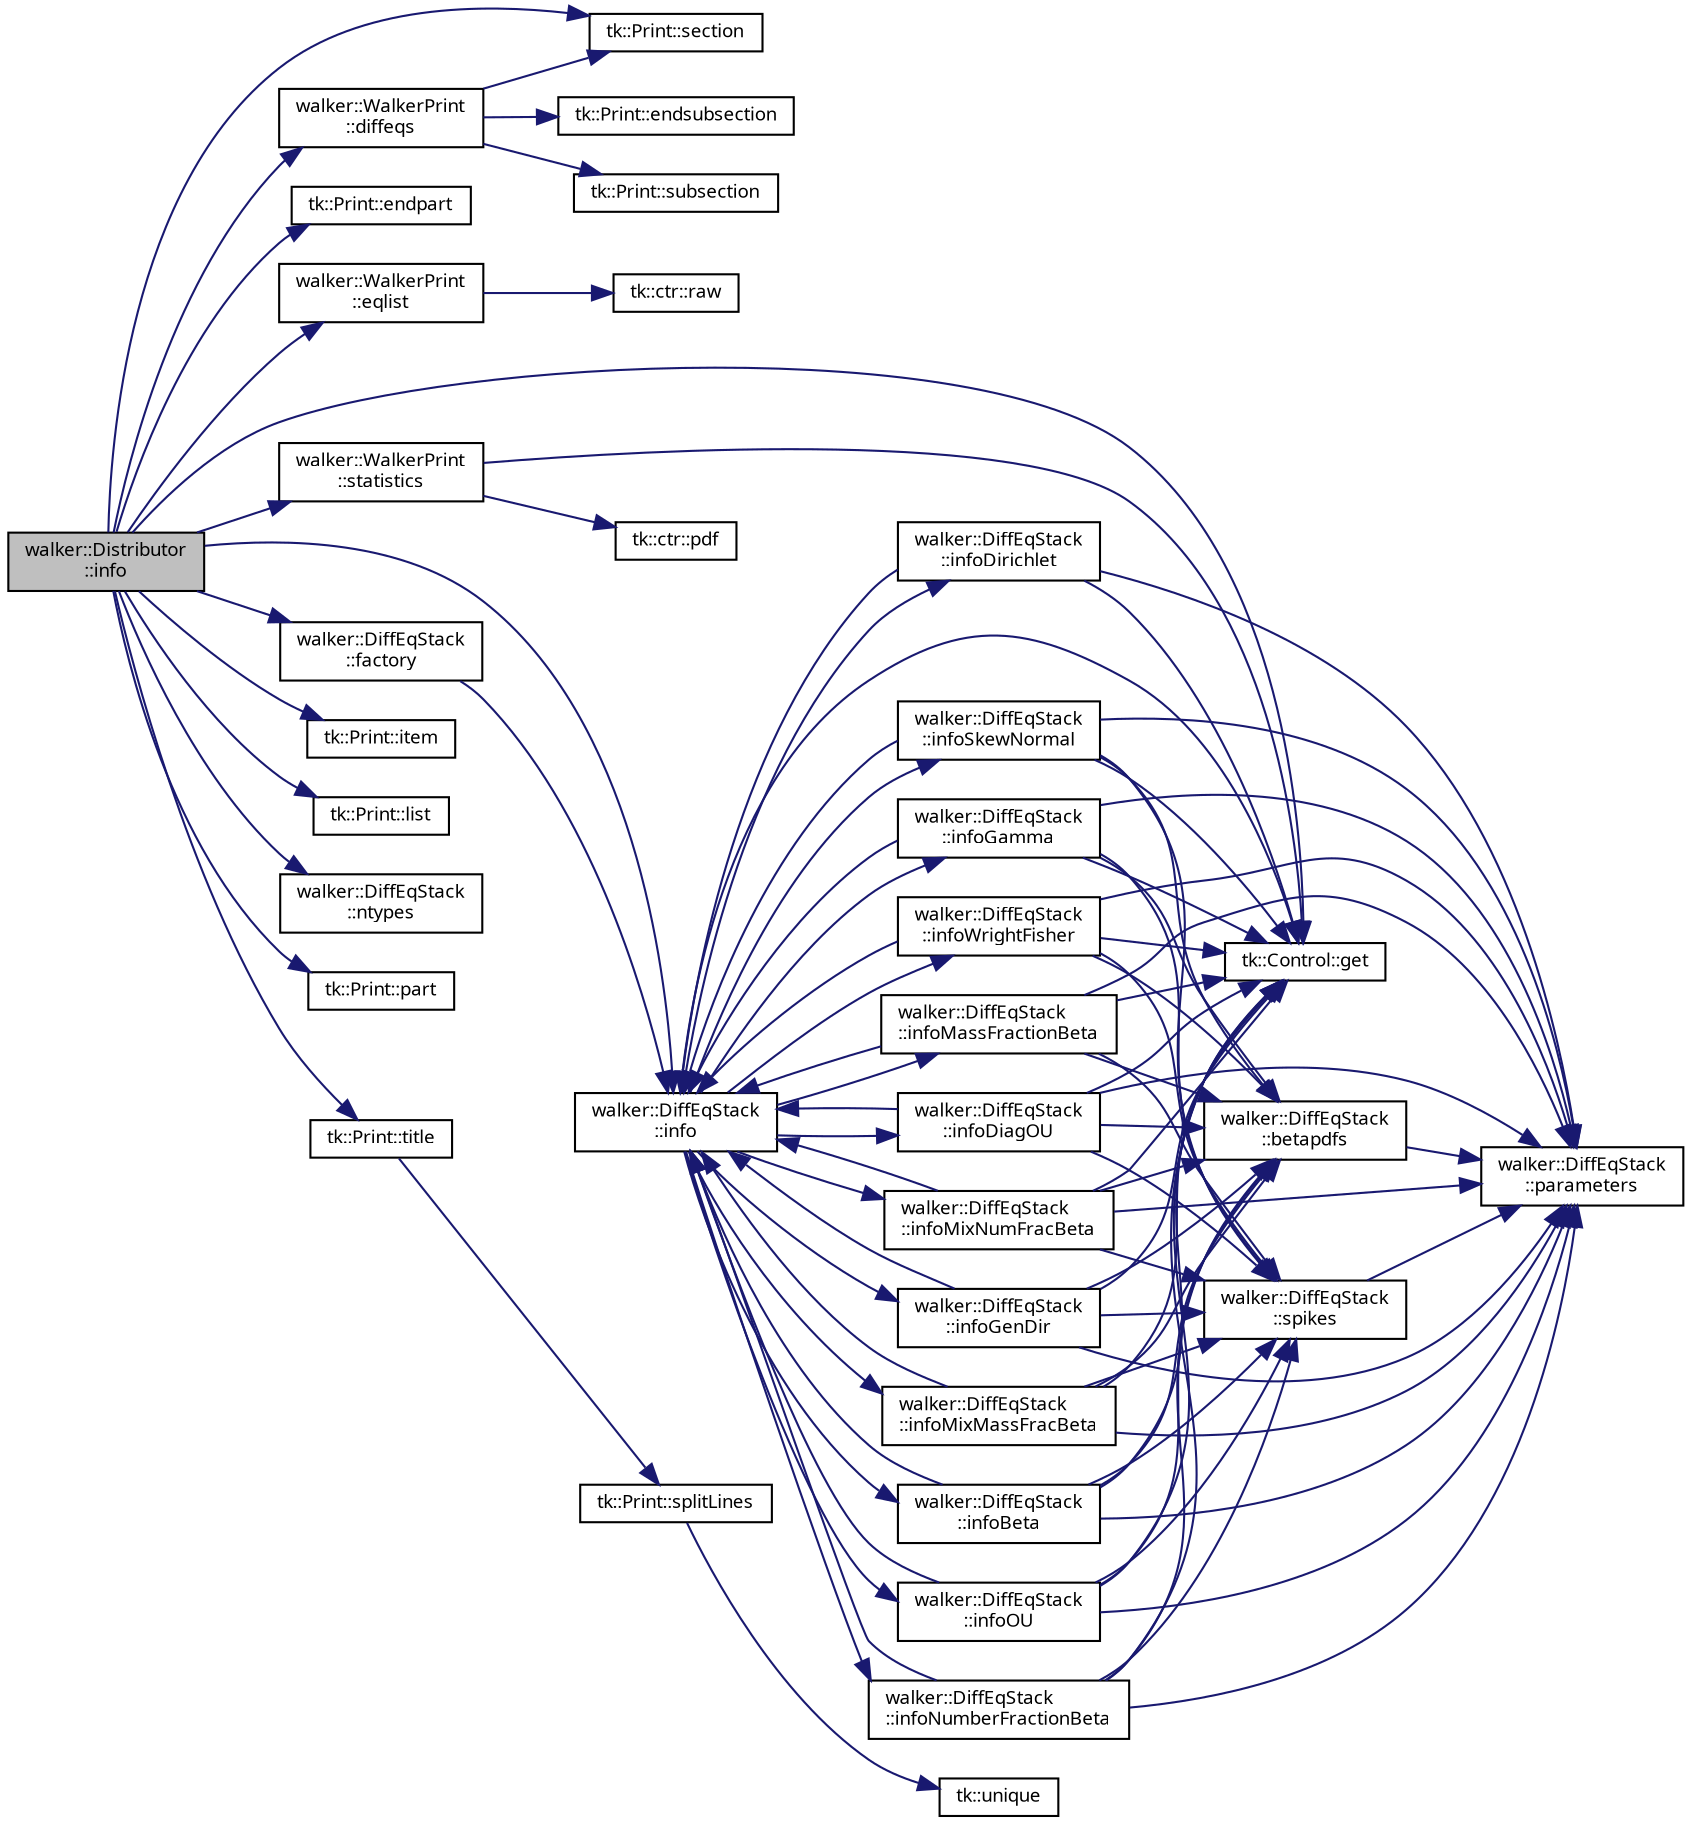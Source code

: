 digraph "walker::Distributor::info"
{
 // INTERACTIVE_SVG=YES
  bgcolor="transparent";
  edge [fontname="sans-serif",fontsize="9",labelfontname="sans-serif",labelfontsize="9"];
  node [fontname="sans-serif",fontsize="9",shape=record];
  rankdir="LR";
  Node1 [label="walker::Distributor\l::info",height=0.2,width=0.4,color="black", fillcolor="grey75", style="filled", fontcolor="black"];
  Node1 -> Node2 [color="midnightblue",fontsize="9",style="solid",fontname="sans-serif"];
  Node2 [label="walker::WalkerPrint\l::diffeqs",height=0.2,width=0.4,color="black",URL="$classwalker_1_1_walker_print.html#ae3e5fef7d58a6954e656780104f1221d",tooltip="Print configuration of a stack of differential equations. "];
  Node2 -> Node3 [color="midnightblue",fontsize="9",style="solid",fontname="sans-serif"];
  Node3 [label="tk::Print::section",height=0.2,width=0.4,color="black",URL="$classtk_1_1_print.html#a5a84d90bea597aaf9544cf21179852d0"];
  Node2 -> Node4 [color="midnightblue",fontsize="9",style="solid",fontname="sans-serif"];
  Node4 [label="tk::Print::subsection",height=0.2,width=0.4,color="black",URL="$classtk_1_1_print.html#a3773083fb6b924c38fb490a1998c58e5"];
  Node2 -> Node5 [color="midnightblue",fontsize="9",style="solid",fontname="sans-serif"];
  Node5 [label="tk::Print::endsubsection",height=0.2,width=0.4,color="black",URL="$classtk_1_1_print.html#ae4b58bc31ef42dbee41b47f2209ace96"];
  Node1 -> Node6 [color="midnightblue",fontsize="9",style="solid",fontname="sans-serif"];
  Node6 [label="tk::Print::endpart",height=0.2,width=0.4,color="black",URL="$classtk_1_1_print.html#aa695f3f76c8f7900138e61ce6ee7df1d"];
  Node1 -> Node7 [color="midnightblue",fontsize="9",style="solid",fontname="sans-serif"];
  Node7 [label="walker::WalkerPrint\l::eqlist",height=0.2,width=0.4,color="black",URL="$classwalker_1_1_walker_print.html#a31030f1113a0eb183d11a3ccee5efa69"];
  Node7 -> Node8 [color="midnightblue",fontsize="9",style="solid",fontname="sans-serif"];
  Node8 [label="tk::ctr::raw",height=0.2,width=0.4,color="black",URL="$namespacetk_1_1ctr.html#af176a3bacd8979ebdb32e7f4cf2c4324"];
  Node1 -> Node9 [color="midnightblue",fontsize="9",style="solid",fontname="sans-serif"];
  Node9 [label="walker::DiffEqStack\l::factory",height=0.2,width=0.4,color="black",URL="$classwalker_1_1_diff_eq_stack.html#a97297b2a1fca409a1d94078fdf91c122",tooltip="Constant accessor to differential equation factory. "];
  Node9 -> Node10 [color="midnightblue",fontsize="9",style="solid",fontname="sans-serif"];
  Node10 [label="walker::DiffEqStack\l::info",height=0.2,width=0.4,color="black",URL="$classwalker_1_1_diff_eq_stack.html#a9559315ca0c5a0c28cedd212a889f53c",tooltip="Return info on selected differential equations. "];
  Node10 -> Node11 [color="midnightblue",fontsize="9",style="solid",fontname="sans-serif"];
  Node11 [label="tk::Control::get",height=0.2,width=0.4,color="black",URL="$classtk_1_1_control.html#a85c14acef1b9de96946fcf2ab7c08721",tooltip="Const-ref accessor to single element at 1st level. "];
  Node10 -> Node12 [color="midnightblue",fontsize="9",style="solid",fontname="sans-serif"];
  Node12 [label="walker::DiffEqStack\l::infoBeta",height=0.2,width=0.4,color="black",URL="$classwalker_1_1_diff_eq_stack.html#a77e7bcaaa3bcf99582d4fa126944c5c5",tooltip="Get information on beta SDE. "];
  Node12 -> Node13 [color="midnightblue",fontsize="9",style="solid",fontname="sans-serif"];
  Node13 [label="walker::DiffEqStack\l::betapdfs",height=0.2,width=0.4,color="black",URL="$classwalker_1_1_diff_eq_stack.html#a32c5e784ecf315c4baa0709b0eb69b83",tooltip="Insert betapdf information (used to specify beta PDFs) into info vector. "];
  Node13 -> Node14 [color="midnightblue",fontsize="9",style="solid",fontname="sans-serif"];
  Node14 [label="walker::DiffEqStack\l::parameters",height=0.2,width=0.4,color="black",URL="$classwalker_1_1_diff_eq_stack.html#aa96cb9d2bfbbfb0b59d2ca11309524ad",tooltip="Convert and return values from vector as string. "];
  Node12 -> Node11 [color="midnightblue",fontsize="9",style="solid",fontname="sans-serif"];
  Node12 -> Node10 [color="midnightblue",fontsize="9",style="solid",fontname="sans-serif"];
  Node12 -> Node14 [color="midnightblue",fontsize="9",style="solid",fontname="sans-serif"];
  Node12 -> Node15 [color="midnightblue",fontsize="9",style="solid",fontname="sans-serif"];
  Node15 [label="walker::DiffEqStack\l::spikes",height=0.2,width=0.4,color="black",URL="$classwalker_1_1_diff_eq_stack.html#ab24098da325e9e4a4f3e47659b63259f",tooltip="Insert spike information (used to specify delta PDFs) into info vector. "];
  Node15 -> Node14 [color="midnightblue",fontsize="9",style="solid",fontname="sans-serif"];
  Node10 -> Node16 [color="midnightblue",fontsize="9",style="solid",fontname="sans-serif"];
  Node16 [label="walker::DiffEqStack\l::infoDiagOU",height=0.2,width=0.4,color="black",URL="$classwalker_1_1_diff_eq_stack.html#a774e7d00fd7b9f8ceca03a9e1a140e41",tooltip="Get information on diagonal Ornstein_Uhlenbeck SDE. "];
  Node16 -> Node13 [color="midnightblue",fontsize="9",style="solid",fontname="sans-serif"];
  Node16 -> Node11 [color="midnightblue",fontsize="9",style="solid",fontname="sans-serif"];
  Node16 -> Node10 [color="midnightblue",fontsize="9",style="solid",fontname="sans-serif"];
  Node16 -> Node14 [color="midnightblue",fontsize="9",style="solid",fontname="sans-serif"];
  Node16 -> Node15 [color="midnightblue",fontsize="9",style="solid",fontname="sans-serif"];
  Node10 -> Node17 [color="midnightblue",fontsize="9",style="solid",fontname="sans-serif"];
  Node17 [label="walker::DiffEqStack\l::infoDirichlet",height=0.2,width=0.4,color="black",URL="$classwalker_1_1_diff_eq_stack.html#a615b8f3217350e693a20c6ba22893340",tooltip="Get information on the Dirichlet SDE. "];
  Node17 -> Node11 [color="midnightblue",fontsize="9",style="solid",fontname="sans-serif"];
  Node17 -> Node10 [color="midnightblue",fontsize="9",style="solid",fontname="sans-serif"];
  Node17 -> Node14 [color="midnightblue",fontsize="9",style="solid",fontname="sans-serif"];
  Node10 -> Node18 [color="midnightblue",fontsize="9",style="solid",fontname="sans-serif"];
  Node18 [label="walker::DiffEqStack\l::infoGamma",height=0.2,width=0.4,color="black",URL="$classwalker_1_1_diff_eq_stack.html#a728d490ad948b446c58522fe0089b84f",tooltip="Get information on Gamma SDE. "];
  Node18 -> Node13 [color="midnightblue",fontsize="9",style="solid",fontname="sans-serif"];
  Node18 -> Node11 [color="midnightblue",fontsize="9",style="solid",fontname="sans-serif"];
  Node18 -> Node10 [color="midnightblue",fontsize="9",style="solid",fontname="sans-serif"];
  Node18 -> Node14 [color="midnightblue",fontsize="9",style="solid",fontname="sans-serif"];
  Node18 -> Node15 [color="midnightblue",fontsize="9",style="solid",fontname="sans-serif"];
  Node10 -> Node19 [color="midnightblue",fontsize="9",style="solid",fontname="sans-serif"];
  Node19 [label="walker::DiffEqStack\l::infoGenDir",height=0.2,width=0.4,color="black",URL="$classwalker_1_1_diff_eq_stack.html#a0d0f0bcdbc080619fbdc4767ad7deb3d",tooltip="Get information on Lochner&#39;s generalized Dirichlet SDE. "];
  Node19 -> Node13 [color="midnightblue",fontsize="9",style="solid",fontname="sans-serif"];
  Node19 -> Node11 [color="midnightblue",fontsize="9",style="solid",fontname="sans-serif"];
  Node19 -> Node10 [color="midnightblue",fontsize="9",style="solid",fontname="sans-serif"];
  Node19 -> Node14 [color="midnightblue",fontsize="9",style="solid",fontname="sans-serif"];
  Node19 -> Node15 [color="midnightblue",fontsize="9",style="solid",fontname="sans-serif"];
  Node10 -> Node20 [color="midnightblue",fontsize="9",style="solid",fontname="sans-serif"];
  Node20 [label="walker::DiffEqStack\l::infoMassFractionBeta",height=0.2,width=0.4,color="black",URL="$classwalker_1_1_diff_eq_stack.html#ade0c68dde82eea30411e2aae98f1b4fa",tooltip="Get information on mass-fraction beta SDE. "];
  Node20 -> Node13 [color="midnightblue",fontsize="9",style="solid",fontname="sans-serif"];
  Node20 -> Node11 [color="midnightblue",fontsize="9",style="solid",fontname="sans-serif"];
  Node20 -> Node10 [color="midnightblue",fontsize="9",style="solid",fontname="sans-serif"];
  Node20 -> Node14 [color="midnightblue",fontsize="9",style="solid",fontname="sans-serif"];
  Node20 -> Node15 [color="midnightblue",fontsize="9",style="solid",fontname="sans-serif"];
  Node10 -> Node21 [color="midnightblue",fontsize="9",style="solid",fontname="sans-serif"];
  Node21 [label="walker::DiffEqStack\l::infoMixMassFracBeta",height=0.2,width=0.4,color="black",URL="$classwalker_1_1_diff_eq_stack.html#acee9d2315e8fc705db3de468d9a6dd13",tooltip="Get information on mix mass-fraction beta SDE. "];
  Node21 -> Node13 [color="midnightblue",fontsize="9",style="solid",fontname="sans-serif"];
  Node21 -> Node11 [color="midnightblue",fontsize="9",style="solid",fontname="sans-serif"];
  Node21 -> Node10 [color="midnightblue",fontsize="9",style="solid",fontname="sans-serif"];
  Node21 -> Node14 [color="midnightblue",fontsize="9",style="solid",fontname="sans-serif"];
  Node21 -> Node15 [color="midnightblue",fontsize="9",style="solid",fontname="sans-serif"];
  Node10 -> Node22 [color="midnightblue",fontsize="9",style="solid",fontname="sans-serif"];
  Node22 [label="walker::DiffEqStack\l::infoMixNumFracBeta",height=0.2,width=0.4,color="black",URL="$classwalker_1_1_diff_eq_stack.html#a2732549f79dd2b18ba932003b99849b7",tooltip="Get information on mix number-fraction beta SDE. "];
  Node22 -> Node13 [color="midnightblue",fontsize="9",style="solid",fontname="sans-serif"];
  Node22 -> Node11 [color="midnightblue",fontsize="9",style="solid",fontname="sans-serif"];
  Node22 -> Node10 [color="midnightblue",fontsize="9",style="solid",fontname="sans-serif"];
  Node22 -> Node14 [color="midnightblue",fontsize="9",style="solid",fontname="sans-serif"];
  Node22 -> Node15 [color="midnightblue",fontsize="9",style="solid",fontname="sans-serif"];
  Node10 -> Node23 [color="midnightblue",fontsize="9",style="solid",fontname="sans-serif"];
  Node23 [label="walker::DiffEqStack\l::infoNumberFractionBeta",height=0.2,width=0.4,color="black",URL="$classwalker_1_1_diff_eq_stack.html#a56bf1686406061b4aa231f9ffe205c87",tooltip="Get information on number-fraction beta SDE. "];
  Node23 -> Node13 [color="midnightblue",fontsize="9",style="solid",fontname="sans-serif"];
  Node23 -> Node11 [color="midnightblue",fontsize="9",style="solid",fontname="sans-serif"];
  Node23 -> Node10 [color="midnightblue",fontsize="9",style="solid",fontname="sans-serif"];
  Node23 -> Node14 [color="midnightblue",fontsize="9",style="solid",fontname="sans-serif"];
  Node23 -> Node15 [color="midnightblue",fontsize="9",style="solid",fontname="sans-serif"];
  Node10 -> Node24 [color="midnightblue",fontsize="9",style="solid",fontname="sans-serif"];
  Node24 [label="walker::DiffEqStack\l::infoOU",height=0.2,width=0.4,color="black",URL="$classwalker_1_1_diff_eq_stack.html#ad1965c2fc4327c8c12cd15eb9a473205",tooltip="Get information on Ornstein_Uhlenbeck SDE. "];
  Node24 -> Node13 [color="midnightblue",fontsize="9",style="solid",fontname="sans-serif"];
  Node24 -> Node11 [color="midnightblue",fontsize="9",style="solid",fontname="sans-serif"];
  Node24 -> Node10 [color="midnightblue",fontsize="9",style="solid",fontname="sans-serif"];
  Node24 -> Node14 [color="midnightblue",fontsize="9",style="solid",fontname="sans-serif"];
  Node24 -> Node15 [color="midnightblue",fontsize="9",style="solid",fontname="sans-serif"];
  Node10 -> Node25 [color="midnightblue",fontsize="9",style="solid",fontname="sans-serif"];
  Node25 [label="walker::DiffEqStack\l::infoSkewNormal",height=0.2,width=0.4,color="black",URL="$classwalker_1_1_diff_eq_stack.html#ae36184e00772bdccf779e8d242f00f1d",tooltip="Get information on skew-normal SDE. "];
  Node25 -> Node13 [color="midnightblue",fontsize="9",style="solid",fontname="sans-serif"];
  Node25 -> Node11 [color="midnightblue",fontsize="9",style="solid",fontname="sans-serif"];
  Node25 -> Node10 [color="midnightblue",fontsize="9",style="solid",fontname="sans-serif"];
  Node25 -> Node14 [color="midnightblue",fontsize="9",style="solid",fontname="sans-serif"];
  Node25 -> Node15 [color="midnightblue",fontsize="9",style="solid",fontname="sans-serif"];
  Node10 -> Node26 [color="midnightblue",fontsize="9",style="solid",fontname="sans-serif"];
  Node26 [label="walker::DiffEqStack\l::infoWrightFisher",height=0.2,width=0.4,color="black",URL="$classwalker_1_1_diff_eq_stack.html#a4564751c0c8230f1ef6a4fab58d87689",tooltip="Get information on Wright-Fisher SDE. "];
  Node26 -> Node13 [color="midnightblue",fontsize="9",style="solid",fontname="sans-serif"];
  Node26 -> Node11 [color="midnightblue",fontsize="9",style="solid",fontname="sans-serif"];
  Node26 -> Node10 [color="midnightblue",fontsize="9",style="solid",fontname="sans-serif"];
  Node26 -> Node14 [color="midnightblue",fontsize="9",style="solid",fontname="sans-serif"];
  Node26 -> Node15 [color="midnightblue",fontsize="9",style="solid",fontname="sans-serif"];
  Node1 -> Node11 [color="midnightblue",fontsize="9",style="solid",fontname="sans-serif"];
  Node1 -> Node10 [color="midnightblue",fontsize="9",style="solid",fontname="sans-serif"];
  Node1 -> Node27 [color="midnightblue",fontsize="9",style="solid",fontname="sans-serif"];
  Node27 [label="tk::Print::item",height=0.2,width=0.4,color="black",URL="$classtk_1_1_print.html#a74b13fb10ac8f28340e1ea91707de612"];
  Node1 -> Node28 [color="midnightblue",fontsize="9",style="solid",fontname="sans-serif"];
  Node28 [label="tk::Print::list",height=0.2,width=0.4,color="black",URL="$classtk_1_1_print.html#a43a25626603b913fc34a18c4027f018c"];
  Node1 -> Node29 [color="midnightblue",fontsize="9",style="solid",fontname="sans-serif"];
  Node29 [label="walker::DiffEqStack\l::ntypes",height=0.2,width=0.4,color="black",URL="$classwalker_1_1_diff_eq_stack.html#a8719b45418a9ca4d24d989e7276f6eab",tooltip="Return number of unique equation types registered. "];
  Node1 -> Node30 [color="midnightblue",fontsize="9",style="solid",fontname="sans-serif"];
  Node30 [label="tk::Print::part",height=0.2,width=0.4,color="black",URL="$classtk_1_1_print.html#a2e0e6ce01453e8080bcdce1837785ef3"];
  Node1 -> Node3 [color="midnightblue",fontsize="9",style="solid",fontname="sans-serif"];
  Node1 -> Node31 [color="midnightblue",fontsize="9",style="solid",fontname="sans-serif"];
  Node31 [label="walker::WalkerPrint\l::statistics",height=0.2,width=0.4,color="black",URL="$classwalker_1_1_walker_print.html#a3fb7ccb32393153da430fc4dd7240083",tooltip="Print statistics and PDFs. "];
  Node31 -> Node11 [color="midnightblue",fontsize="9",style="solid",fontname="sans-serif"];
  Node31 -> Node32 [color="midnightblue",fontsize="9",style="solid",fontname="sans-serif"];
  Node32 [label="tk::ctr::pdf",height=0.2,width=0.4,color="black",URL="$namespacetk_1_1ctr.html#a1ae4f5b7ac9b69c29ce96ee87042e499",tooltip="Function for writing PDF sample space variables to output streams. "];
  Node1 -> Node33 [color="midnightblue",fontsize="9",style="solid",fontname="sans-serif"];
  Node33 [label="tk::Print::title",height=0.2,width=0.4,color="black",URL="$classtk_1_1_print.html#abd458053dc5a97d79bde794c74bac91d"];
  Node33 -> Node34 [color="midnightblue",fontsize="9",style="solid",fontname="sans-serif"];
  Node34 [label="tk::Print::splitLines",height=0.2,width=0.4,color="black",URL="$classtk_1_1_print.html#aa678d6f4f3e8b135769e834e2c3c0cec",tooltip="Clean up whitespaces and format a long string into multiple lines. "];
  Node34 -> Node35 [color="midnightblue",fontsize="9",style="solid",fontname="sans-serif"];
  Node35 [label="tk::unique",height=0.2,width=0.4,color="black",URL="$namespacetk.html#a87af1b002bc711716bd170a714bda211"];
}
